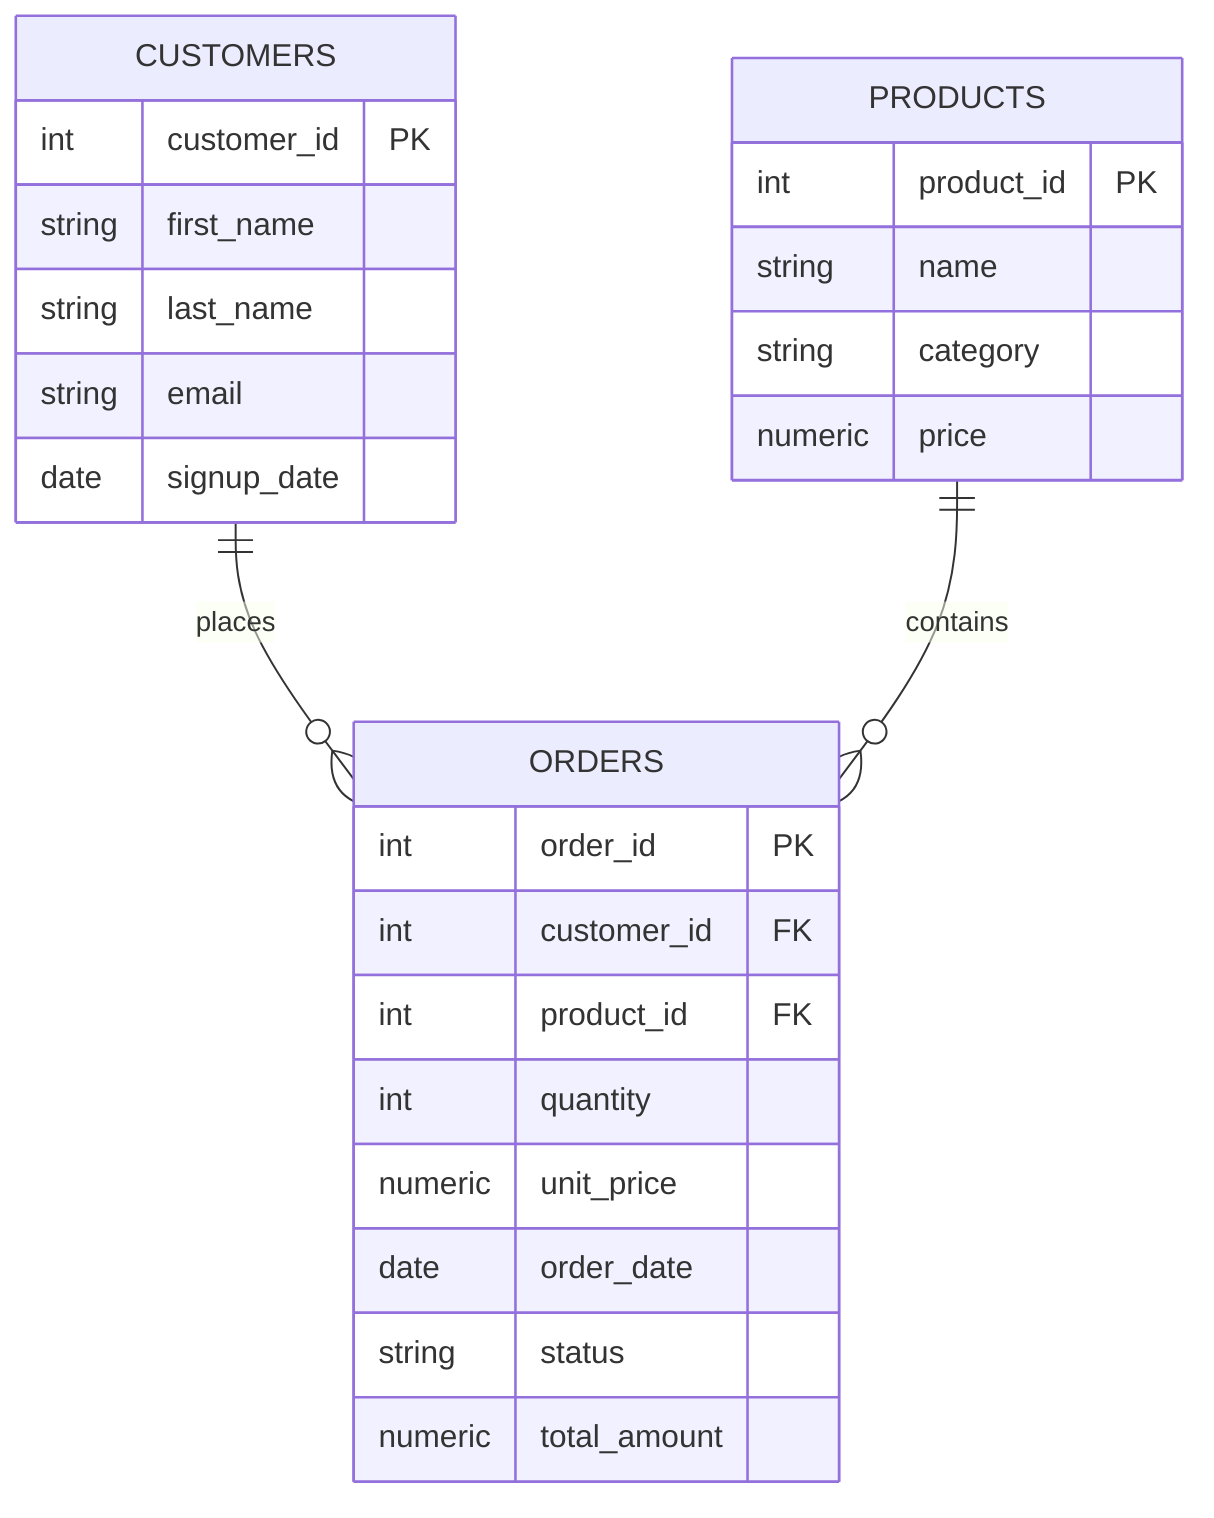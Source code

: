 erDiagram
    CUSTOMERS ||--o{ ORDERS : places
    PRODUCTS  ||--o{ ORDERS : contains
    CUSTOMERS {
      int customer_id PK
      string first_name
      string last_name
      string email
      date signup_date
    }
    PRODUCTS {
      int product_id PK
      string name
      string category
      numeric price
    }
    ORDERS {
      int order_id PK
      int customer_id FK
      int product_id FK
      int quantity
      numeric unit_price
      date order_date
      string status
      numeric total_amount
    }